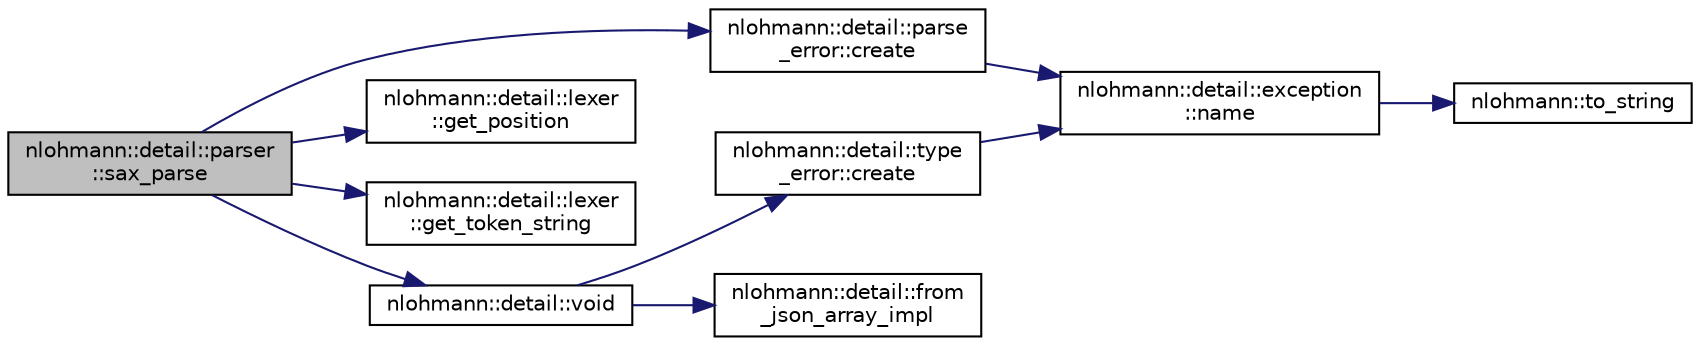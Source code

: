 digraph "nlohmann::detail::parser::sax_parse"
{
 // LATEX_PDF_SIZE
  edge [fontname="Helvetica",fontsize="10",labelfontname="Helvetica",labelfontsize="10"];
  node [fontname="Helvetica",fontsize="10",shape=record];
  rankdir="LR";
  Node1 [label="nlohmann::detail::parser\l::sax_parse",height=0.2,width=0.4,color="black", fillcolor="grey75", style="filled", fontcolor="black",tooltip=" "];
  Node1 -> Node2 [color="midnightblue",fontsize="10",style="solid",fontname="Helvetica"];
  Node2 [label="nlohmann::detail::parse\l_error::create",height=0.2,width=0.4,color="black", fillcolor="white", style="filled",URL="$classnlohmann_1_1detail_1_1parse__error.html#a137ea4d27de45d8a844fd13451d40f3d",tooltip="create a parse error exception"];
  Node2 -> Node3 [color="midnightblue",fontsize="10",style="solid",fontname="Helvetica"];
  Node3 [label="nlohmann::detail::exception\l::name",height=0.2,width=0.4,color="black", fillcolor="white", style="filled",URL="$classnlohmann_1_1detail_1_1exception.html#abf41a7e9178356314082284e6cfea278",tooltip=" "];
  Node3 -> Node4 [color="midnightblue",fontsize="10",style="solid",fontname="Helvetica"];
  Node4 [label="nlohmann::to_string",height=0.2,width=0.4,color="black", fillcolor="white", style="filled",URL="$namespacenlohmann.html#a6ce645a0b8717757e096a5b5773b7a16",tooltip="user-defined to_string function for JSON values"];
  Node1 -> Node5 [color="midnightblue",fontsize="10",style="solid",fontname="Helvetica"];
  Node5 [label="nlohmann::detail::lexer\l::get_position",height=0.2,width=0.4,color="black", fillcolor="white", style="filled",URL="$classnlohmann_1_1detail_1_1lexer.html#a948c80b8bd8a3095b544e4655e1ca37e",tooltip="return position of last read token"];
  Node1 -> Node6 [color="midnightblue",fontsize="10",style="solid",fontname="Helvetica"];
  Node6 [label="nlohmann::detail::lexer\l::get_token_string",height=0.2,width=0.4,color="black", fillcolor="white", style="filled",URL="$classnlohmann_1_1detail_1_1lexer.html#ae000b7571480e528dee4b281f63d5b15",tooltip=" "];
  Node1 -> Node7 [color="midnightblue",fontsize="10",style="solid",fontname="Helvetica"];
  Node7 [label="nlohmann::detail::void",height=0.2,width=0.4,color="black", fillcolor="white", style="filled",URL="$namespacenlohmann_1_1detail.html#a59fca69799f6b9e366710cb9043aa77d",tooltip=" "];
  Node7 -> Node8 [color="midnightblue",fontsize="10",style="solid",fontname="Helvetica"];
  Node8 [label="nlohmann::detail::type\l_error::create",height=0.2,width=0.4,color="black", fillcolor="white", style="filled",URL="$classnlohmann_1_1detail_1_1type__error.html#aecc083aea4b698c33d042670ba50c10f",tooltip=" "];
  Node8 -> Node3 [color="midnightblue",fontsize="10",style="solid",fontname="Helvetica"];
  Node7 -> Node9 [color="midnightblue",fontsize="10",style="solid",fontname="Helvetica"];
  Node9 [label="nlohmann::detail::from\l_json_array_impl",height=0.2,width=0.4,color="black", fillcolor="white", style="filled",URL="$namespacenlohmann_1_1detail.html#a40f7bb070a60e8ba14fffb9c117fcbd8",tooltip=" "];
}

